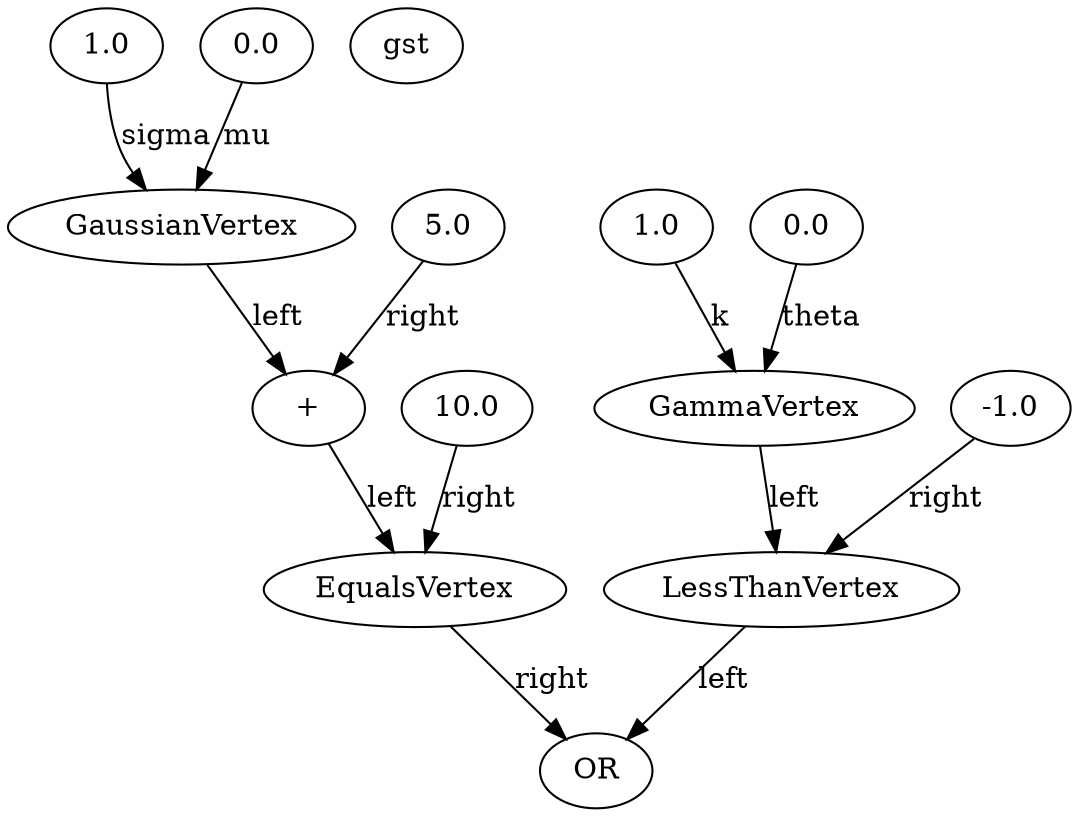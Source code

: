 digraph BayesianNetwork {
// Model metadata:
// Author=Jane Doe
// Version=V1
<96> -> <97> [label=sigma]
<98> -> <99> [label=right]
<100> -> <101> [label=right]
<101> -> <102> [label=right]
<91> -> <92> [label=k]
<93> -> <94> [label=right]
<95> -> <97> [label=mu]
<97> -> <99> [label=left]
<99> -> <101> [label=left]
<90> -> <92> [label=theta]
<92> -> <94> [label=left]
<94> -> <102> [label=left]
97[label="GaussianVertex"]
98[label="5.0"]
99[label="+"]
100[label="10.0"]
101[label="EqualsVertex"]
102[label="OR"]
90[label="0.0"]
91[label="1.0"]
92[label="GammaVertex"]
93[label="-1.0"]gst
94[label="LessThanVertex"]
95[label="0.0"]
96[label="1.0"]
}